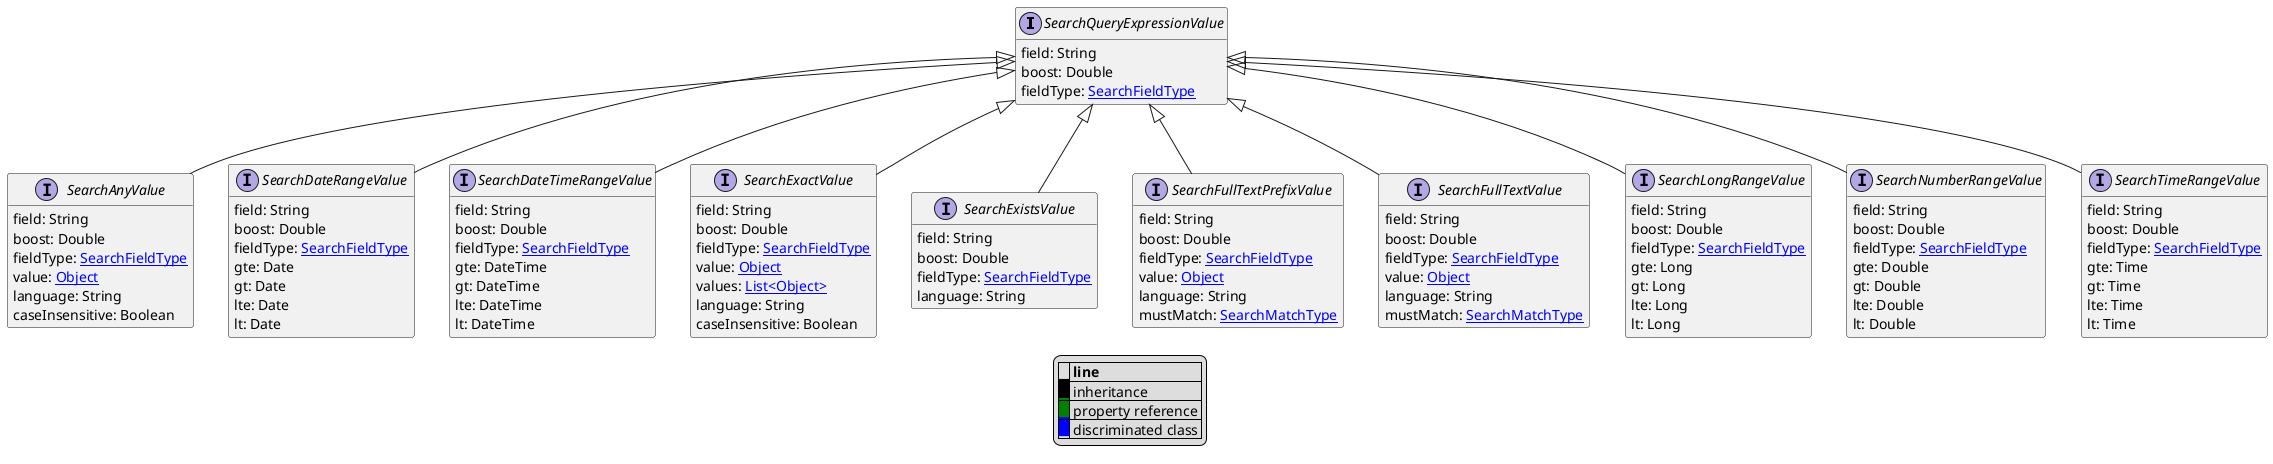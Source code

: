@startuml

hide empty fields
hide empty methods
legend
|= |= line |
|<back:black>   </back>| inheritance |
|<back:green>   </back>| property reference |
|<back:blue>   </back>| discriminated class |
endlegend
interface SearchQueryExpressionValue [[SearchQueryExpressionValue.svg]]  {
    field: String
    boost: Double
    fieldType: [[SearchFieldType.svg SearchFieldType]]
}

interface SearchAnyValue [[SearchAnyValue.svg]] extends SearchQueryExpressionValue {
    field: String
    boost: Double
    fieldType: [[SearchFieldType.svg SearchFieldType]]
    value: [[Object.svg Object]]
    language: String
    caseInsensitive: Boolean
}
interface SearchDateRangeValue [[SearchDateRangeValue.svg]] extends SearchQueryExpressionValue {
    field: String
    boost: Double
    fieldType: [[SearchFieldType.svg SearchFieldType]]
    gte: Date
    gt: Date
    lte: Date
    lt: Date
}
interface SearchDateTimeRangeValue [[SearchDateTimeRangeValue.svg]] extends SearchQueryExpressionValue {
    field: String
    boost: Double
    fieldType: [[SearchFieldType.svg SearchFieldType]]
    gte: DateTime
    gt: DateTime
    lte: DateTime
    lt: DateTime
}
interface SearchExactValue [[SearchExactValue.svg]] extends SearchQueryExpressionValue {
    field: String
    boost: Double
    fieldType: [[SearchFieldType.svg SearchFieldType]]
    value: [[Object.svg Object]]
    values: [[Object.svg List<Object>]]
    language: String
    caseInsensitive: Boolean
}
interface SearchExistsValue [[SearchExistsValue.svg]] extends SearchQueryExpressionValue {
    field: String
    boost: Double
    fieldType: [[SearchFieldType.svg SearchFieldType]]
    language: String
}
interface SearchFullTextPrefixValue [[SearchFullTextPrefixValue.svg]] extends SearchQueryExpressionValue {
    field: String
    boost: Double
    fieldType: [[SearchFieldType.svg SearchFieldType]]
    value: [[Object.svg Object]]
    language: String
    mustMatch: [[SearchMatchType.svg SearchMatchType]]
}
interface SearchFullTextValue [[SearchFullTextValue.svg]] extends SearchQueryExpressionValue {
    field: String
    boost: Double
    fieldType: [[SearchFieldType.svg SearchFieldType]]
    value: [[Object.svg Object]]
    language: String
    mustMatch: [[SearchMatchType.svg SearchMatchType]]
}
interface SearchLongRangeValue [[SearchLongRangeValue.svg]] extends SearchQueryExpressionValue {
    field: String
    boost: Double
    fieldType: [[SearchFieldType.svg SearchFieldType]]
    gte: Long
    gt: Long
    lte: Long
    lt: Long
}
interface SearchNumberRangeValue [[SearchNumberRangeValue.svg]] extends SearchQueryExpressionValue {
    field: String
    boost: Double
    fieldType: [[SearchFieldType.svg SearchFieldType]]
    gte: Double
    gt: Double
    lte: Double
    lt: Double
}
interface SearchTimeRangeValue [[SearchTimeRangeValue.svg]] extends SearchQueryExpressionValue {
    field: String
    boost: Double
    fieldType: [[SearchFieldType.svg SearchFieldType]]
    gte: Time
    gt: Time
    lte: Time
    lt: Time
}




@enduml
